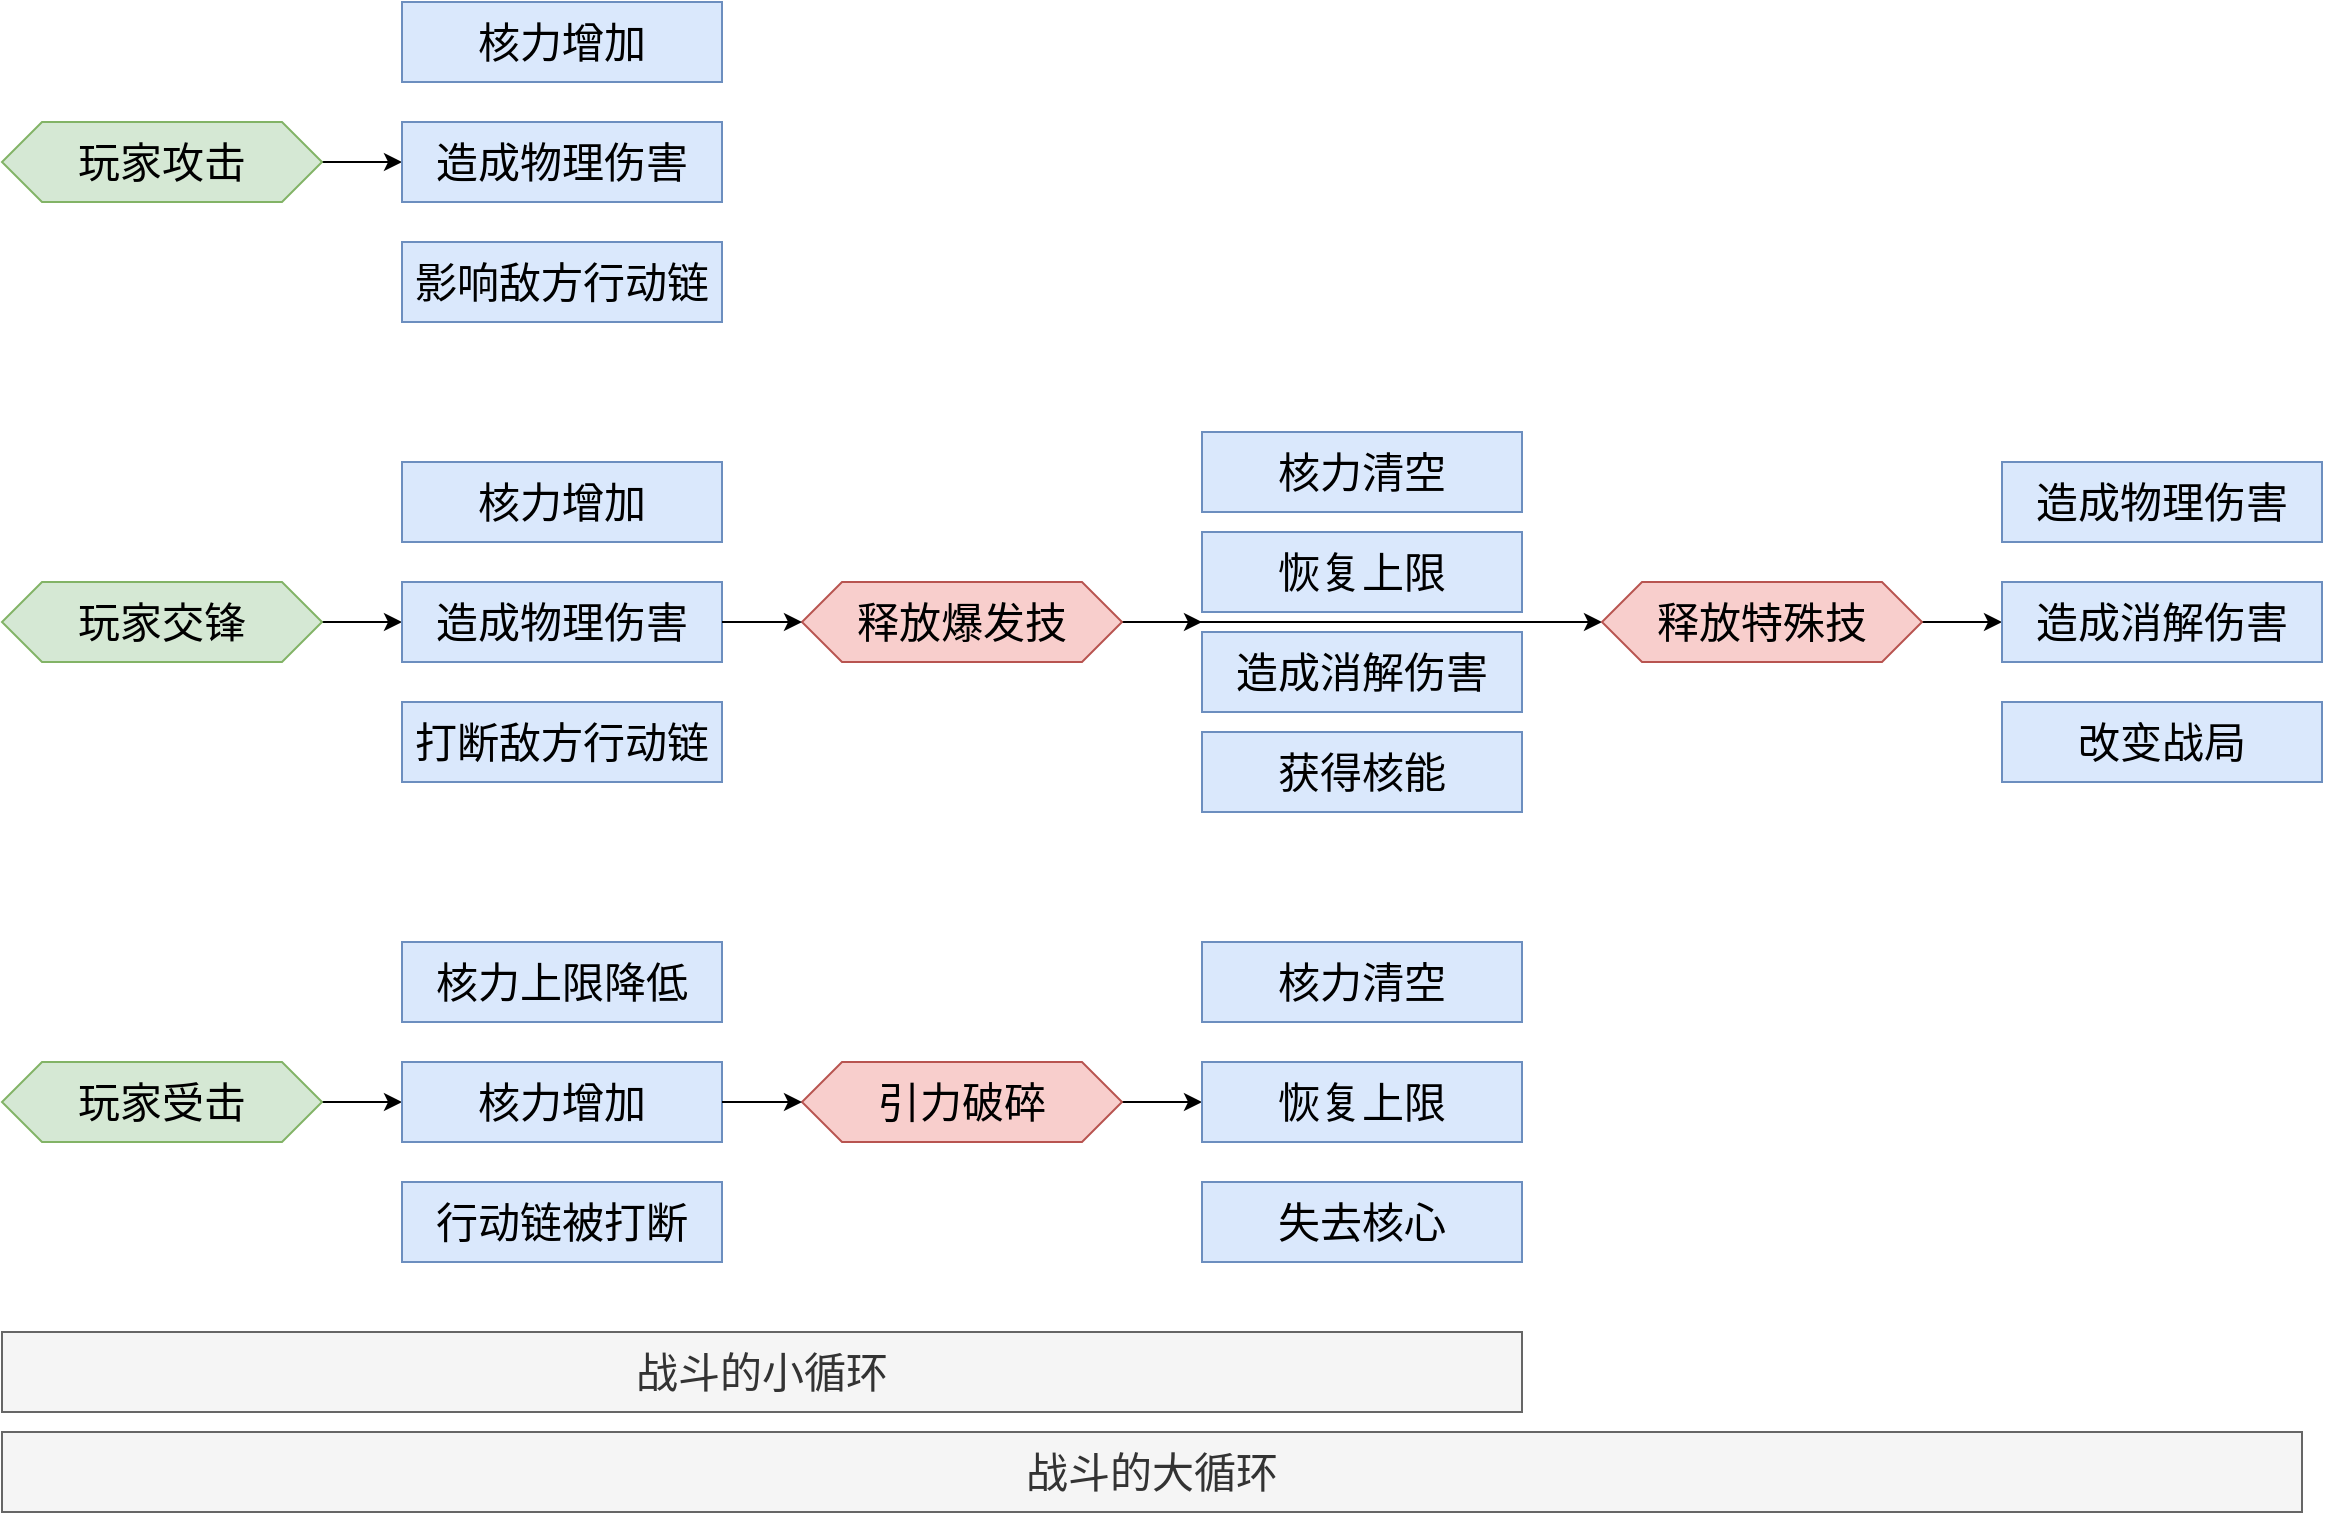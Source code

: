 <mxfile version="14.9.6" type="device"><diagram id="cPQ5g4dsohoFbD3SdZLL" name="第 1 页"><mxGraphModel dx="1554" dy="1200" grid="1" gridSize="10" guides="1" tooltips="1" connect="1" arrows="1" fold="1" page="1" pageScale="1" pageWidth="3000" pageHeight="3000" math="0" shadow="0"><root><mxCell id="0"/><mxCell id="1" parent="0"/><mxCell id="1eK3-cM-T3Ii0mB8CNVH-55" style="edgeStyle=orthogonalEdgeStyle;rounded=0;orthogonalLoop=1;jettySize=auto;html=1;entryX=0;entryY=0.5;entryDx=0;entryDy=0;" edge="1" parent="1" source="1eK3-cM-T3Ii0mB8CNVH-3" target="1eK3-cM-T3Ii0mB8CNVH-15"><mxGeometry relative="1" as="geometry"/></mxCell><mxCell id="1eK3-cM-T3Ii0mB8CNVH-3" value="玩家受击" style="shape=hexagon;perimeter=hexagonPerimeter2;whiteSpace=wrap;html=1;fixedSize=1;rounded=0;fontSize=21;strokeColor=#82b366;fillColor=#d5e8d4;" vertex="1" parent="1"><mxGeometry x="140" y="735" width="160" height="40" as="geometry"/></mxCell><mxCell id="1eK3-cM-T3Ii0mB8CNVH-52" style="edgeStyle=orthogonalEdgeStyle;rounded=0;orthogonalLoop=1;jettySize=auto;html=1;entryX=0;entryY=0.5;entryDx=0;entryDy=0;" edge="1" parent="1" source="1eK3-cM-T3Ii0mB8CNVH-4" target="1eK3-cM-T3Ii0mB8CNVH-9"><mxGeometry relative="1" as="geometry"/></mxCell><mxCell id="1eK3-cM-T3Ii0mB8CNVH-4" value="玩家交锋" style="shape=hexagon;perimeter=hexagonPerimeter2;whiteSpace=wrap;html=1;fixedSize=1;rounded=0;fontSize=21;strokeColor=#82b366;fillColor=#d5e8d4;" vertex="1" parent="1"><mxGeometry x="140" y="495" width="160" height="40" as="geometry"/></mxCell><mxCell id="1eK3-cM-T3Ii0mB8CNVH-54" style="edgeStyle=orthogonalEdgeStyle;rounded=0;orthogonalLoop=1;jettySize=auto;html=1;exitX=1;exitY=0.5;exitDx=0;exitDy=0;" edge="1" parent="1" source="1eK3-cM-T3Ii0mB8CNVH-6"><mxGeometry relative="1" as="geometry"><mxPoint x="740" y="515" as="targetPoint"/></mxGeometry></mxCell><mxCell id="1eK3-cM-T3Ii0mB8CNVH-81" style="edgeStyle=orthogonalEdgeStyle;rounded=0;orthogonalLoop=1;jettySize=auto;html=1;exitX=1;exitY=0.5;exitDx=0;exitDy=0;entryX=0;entryY=0.5;entryDx=0;entryDy=0;" edge="1" parent="1" source="1eK3-cM-T3Ii0mB8CNVH-6" target="1eK3-cM-T3Ii0mB8CNVH-76"><mxGeometry relative="1" as="geometry"/></mxCell><mxCell id="1eK3-cM-T3Ii0mB8CNVH-6" value="释放爆发技" style="shape=hexagon;perimeter=hexagonPerimeter2;whiteSpace=wrap;html=1;fixedSize=1;rounded=0;fontSize=21;strokeColor=#b85450;fillColor=#f8cecc;" vertex="1" parent="1"><mxGeometry x="540" y="495" width="160" height="40" as="geometry"/></mxCell><mxCell id="1eK3-cM-T3Ii0mB8CNVH-14" value="" style="group" vertex="1" connectable="0" parent="1"><mxGeometry x="740" y="420" width="160" height="190" as="geometry"/></mxCell><mxCell id="1eK3-cM-T3Ii0mB8CNVH-10" value="核力清空" style="rounded=0;whiteSpace=wrap;html=1;fillColor=#dae8fc;strokeColor=#6c8ebf;fontSize=21;" vertex="1" parent="1eK3-cM-T3Ii0mB8CNVH-14"><mxGeometry width="160" height="40" as="geometry"/></mxCell><mxCell id="1eK3-cM-T3Ii0mB8CNVH-11" value="恢复上限" style="rounded=0;whiteSpace=wrap;html=1;fillColor=#dae8fc;strokeColor=#6c8ebf;fontSize=21;" vertex="1" parent="1eK3-cM-T3Ii0mB8CNVH-14"><mxGeometry y="50" width="160" height="40" as="geometry"/></mxCell><mxCell id="1eK3-cM-T3Ii0mB8CNVH-12" value="造成消解伤害" style="rounded=0;whiteSpace=wrap;html=1;fillColor=#dae8fc;strokeColor=#6c8ebf;fontSize=21;" vertex="1" parent="1eK3-cM-T3Ii0mB8CNVH-14"><mxGeometry y="100" width="160" height="40" as="geometry"/></mxCell><mxCell id="1eK3-cM-T3Ii0mB8CNVH-13" value="获得核能" style="rounded=0;whiteSpace=wrap;html=1;fillColor=#dae8fc;strokeColor=#6c8ebf;fontSize=21;" vertex="1" parent="1eK3-cM-T3Ii0mB8CNVH-14"><mxGeometry y="150" width="160" height="40" as="geometry"/></mxCell><mxCell id="1eK3-cM-T3Ii0mB8CNVH-57" style="edgeStyle=orthogonalEdgeStyle;rounded=0;orthogonalLoop=1;jettySize=auto;html=1;entryX=0;entryY=0.5;entryDx=0;entryDy=0;" edge="1" parent="1" source="1eK3-cM-T3Ii0mB8CNVH-18" target="1eK3-cM-T3Ii0mB8CNVH-21"><mxGeometry relative="1" as="geometry"/></mxCell><mxCell id="1eK3-cM-T3Ii0mB8CNVH-18" value="引力破碎" style="shape=hexagon;perimeter=hexagonPerimeter2;whiteSpace=wrap;html=1;fixedSize=1;rounded=0;fontSize=21;strokeColor=#b85450;fillColor=#f8cecc;" vertex="1" parent="1"><mxGeometry x="540" y="735" width="160" height="40" as="geometry"/></mxCell><mxCell id="1eK3-cM-T3Ii0mB8CNVH-49" value="" style="group" vertex="1" connectable="0" parent="1"><mxGeometry x="340" y="675" width="160" height="160" as="geometry"/></mxCell><mxCell id="1eK3-cM-T3Ii0mB8CNVH-2" value="核力上限降低" style="rounded=0;whiteSpace=wrap;html=1;fillColor=#dae8fc;strokeColor=#6c8ebf;fontSize=21;" vertex="1" parent="1eK3-cM-T3Ii0mB8CNVH-49"><mxGeometry width="160" height="40" as="geometry"/></mxCell><mxCell id="1eK3-cM-T3Ii0mB8CNVH-15" value="核力增加" style="rounded=0;whiteSpace=wrap;html=1;fillColor=#dae8fc;strokeColor=#6c8ebf;fontSize=21;" vertex="1" parent="1eK3-cM-T3Ii0mB8CNVH-49"><mxGeometry y="60" width="160" height="40" as="geometry"/></mxCell><mxCell id="1eK3-cM-T3Ii0mB8CNVH-16" value="行动链被打断" style="rounded=0;whiteSpace=wrap;html=1;fillColor=#dae8fc;strokeColor=#6c8ebf;fontSize=21;" vertex="1" parent="1eK3-cM-T3Ii0mB8CNVH-49"><mxGeometry y="120" width="160" height="40" as="geometry"/></mxCell><mxCell id="1eK3-cM-T3Ii0mB8CNVH-50" value="" style="group" vertex="1" connectable="0" parent="1"><mxGeometry x="340" y="435" width="160" height="160" as="geometry"/></mxCell><mxCell id="1eK3-cM-T3Ii0mB8CNVH-1" value="核力增加" style="rounded=0;whiteSpace=wrap;html=1;fillColor=#dae8fc;strokeColor=#6c8ebf;fontSize=21;" vertex="1" parent="1eK3-cM-T3Ii0mB8CNVH-50"><mxGeometry width="160" height="40" as="geometry"/></mxCell><mxCell id="1eK3-cM-T3Ii0mB8CNVH-8" value="打断敌方行动链" style="rounded=0;whiteSpace=wrap;html=1;fillColor=#dae8fc;strokeColor=#6c8ebf;fontSize=21;" vertex="1" parent="1eK3-cM-T3Ii0mB8CNVH-50"><mxGeometry y="120" width="160" height="40" as="geometry"/></mxCell><mxCell id="1eK3-cM-T3Ii0mB8CNVH-9" value="造成物理伤害" style="rounded=0;whiteSpace=wrap;html=1;fillColor=#dae8fc;strokeColor=#6c8ebf;fontSize=21;" vertex="1" parent="1eK3-cM-T3Ii0mB8CNVH-50"><mxGeometry y="60" width="160" height="40" as="geometry"/></mxCell><mxCell id="1eK3-cM-T3Ii0mB8CNVH-51" value="" style="group" vertex="1" connectable="0" parent="1"><mxGeometry x="740" y="675" width="160" height="160" as="geometry"/></mxCell><mxCell id="1eK3-cM-T3Ii0mB8CNVH-20" value="核力清空" style="rounded=0;whiteSpace=wrap;html=1;fillColor=#dae8fc;strokeColor=#6c8ebf;fontSize=21;" vertex="1" parent="1eK3-cM-T3Ii0mB8CNVH-51"><mxGeometry width="160" height="40" as="geometry"/></mxCell><mxCell id="1eK3-cM-T3Ii0mB8CNVH-21" value="恢复上限" style="rounded=0;whiteSpace=wrap;html=1;fillColor=#dae8fc;strokeColor=#6c8ebf;fontSize=21;" vertex="1" parent="1eK3-cM-T3Ii0mB8CNVH-51"><mxGeometry y="60" width="160" height="40" as="geometry"/></mxCell><mxCell id="1eK3-cM-T3Ii0mB8CNVH-22" value="失去核心" style="rounded=0;whiteSpace=wrap;html=1;fillColor=#dae8fc;strokeColor=#6c8ebf;fontSize=21;" vertex="1" parent="1eK3-cM-T3Ii0mB8CNVH-51"><mxGeometry y="120" width="160" height="40" as="geometry"/></mxCell><mxCell id="1eK3-cM-T3Ii0mB8CNVH-53" style="edgeStyle=orthogonalEdgeStyle;rounded=0;orthogonalLoop=1;jettySize=auto;html=1;entryX=0;entryY=0.5;entryDx=0;entryDy=0;" edge="1" parent="1" source="1eK3-cM-T3Ii0mB8CNVH-9" target="1eK3-cM-T3Ii0mB8CNVH-6"><mxGeometry relative="1" as="geometry"/></mxCell><mxCell id="1eK3-cM-T3Ii0mB8CNVH-56" style="edgeStyle=orthogonalEdgeStyle;rounded=0;orthogonalLoop=1;jettySize=auto;html=1;entryX=0;entryY=0.5;entryDx=0;entryDy=0;" edge="1" parent="1" source="1eK3-cM-T3Ii0mB8CNVH-15" target="1eK3-cM-T3Ii0mB8CNVH-18"><mxGeometry relative="1" as="geometry"/></mxCell><mxCell id="1eK3-cM-T3Ii0mB8CNVH-58" style="edgeStyle=orthogonalEdgeStyle;rounded=0;orthogonalLoop=1;jettySize=auto;html=1;entryX=0;entryY=0.5;entryDx=0;entryDy=0;" edge="1" parent="1" source="1eK3-cM-T3Ii0mB8CNVH-59" target="1eK3-cM-T3Ii0mB8CNVH-70"><mxGeometry relative="1" as="geometry"/></mxCell><mxCell id="1eK3-cM-T3Ii0mB8CNVH-59" value="玩家攻击" style="shape=hexagon;perimeter=hexagonPerimeter2;whiteSpace=wrap;html=1;fixedSize=1;rounded=0;fontSize=21;strokeColor=#82b366;fillColor=#d5e8d4;" vertex="1" parent="1"><mxGeometry x="140" y="265" width="160" height="40" as="geometry"/></mxCell><mxCell id="1eK3-cM-T3Ii0mB8CNVH-67" value="" style="group" vertex="1" connectable="0" parent="1"><mxGeometry x="340" y="205" width="160" height="160" as="geometry"/></mxCell><mxCell id="1eK3-cM-T3Ii0mB8CNVH-68" value="核力增加" style="rounded=0;whiteSpace=wrap;html=1;fillColor=#dae8fc;strokeColor=#6c8ebf;fontSize=21;" vertex="1" parent="1eK3-cM-T3Ii0mB8CNVH-67"><mxGeometry width="160" height="40" as="geometry"/></mxCell><mxCell id="1eK3-cM-T3Ii0mB8CNVH-69" value="影响敌方行动链" style="rounded=0;whiteSpace=wrap;html=1;fillColor=#dae8fc;strokeColor=#6c8ebf;fontSize=21;" vertex="1" parent="1eK3-cM-T3Ii0mB8CNVH-67"><mxGeometry y="120" width="160" height="40" as="geometry"/></mxCell><mxCell id="1eK3-cM-T3Ii0mB8CNVH-70" value="造成物理伤害" style="rounded=0;whiteSpace=wrap;html=1;fillColor=#dae8fc;strokeColor=#6c8ebf;fontSize=21;" vertex="1" parent="1eK3-cM-T3Ii0mB8CNVH-67"><mxGeometry y="60" width="160" height="40" as="geometry"/></mxCell><mxCell id="1eK3-cM-T3Ii0mB8CNVH-73" value="战斗的小循环" style="rounded=0;whiteSpace=wrap;html=1;fillColor=#f5f5f5;strokeColor=#666666;fontSize=21;fontColor=#333333;" vertex="1" parent="1"><mxGeometry x="140" y="870" width="760" height="40" as="geometry"/></mxCell><mxCell id="1eK3-cM-T3Ii0mB8CNVH-74" value="战斗的大循环" style="rounded=0;whiteSpace=wrap;html=1;fillColor=#f5f5f5;strokeColor=#666666;fontSize=21;fontColor=#333333;" vertex="1" parent="1"><mxGeometry x="140" y="920" width="1150" height="40" as="geometry"/></mxCell><mxCell id="1eK3-cM-T3Ii0mB8CNVH-83" style="edgeStyle=orthogonalEdgeStyle;rounded=0;orthogonalLoop=1;jettySize=auto;html=1;exitX=1;exitY=0.5;exitDx=0;exitDy=0;entryX=0;entryY=0.5;entryDx=0;entryDy=0;" edge="1" parent="1" source="1eK3-cM-T3Ii0mB8CNVH-76" target="1eK3-cM-T3Ii0mB8CNVH-80"><mxGeometry relative="1" as="geometry"/></mxCell><mxCell id="1eK3-cM-T3Ii0mB8CNVH-76" value="释放特殊技" style="shape=hexagon;perimeter=hexagonPerimeter2;whiteSpace=wrap;html=1;fixedSize=1;rounded=0;fontSize=21;strokeColor=#b85450;fillColor=#f8cecc;" vertex="1" parent="1"><mxGeometry x="940" y="495" width="160" height="40" as="geometry"/></mxCell><mxCell id="1eK3-cM-T3Ii0mB8CNVH-77" value="" style="group" vertex="1" connectable="0" parent="1"><mxGeometry x="1140" y="435" width="160" height="160" as="geometry"/></mxCell><mxCell id="1eK3-cM-T3Ii0mB8CNVH-78" value="造成物理伤害" style="rounded=0;whiteSpace=wrap;html=1;fillColor=#dae8fc;strokeColor=#6c8ebf;fontSize=21;" vertex="1" parent="1eK3-cM-T3Ii0mB8CNVH-77"><mxGeometry width="160" height="40" as="geometry"/></mxCell><mxCell id="1eK3-cM-T3Ii0mB8CNVH-79" value="改变战局" style="rounded=0;whiteSpace=wrap;html=1;fillColor=#dae8fc;strokeColor=#6c8ebf;fontSize=21;" vertex="1" parent="1eK3-cM-T3Ii0mB8CNVH-77"><mxGeometry y="120" width="160" height="40" as="geometry"/></mxCell><mxCell id="1eK3-cM-T3Ii0mB8CNVH-80" value="造成消解伤害" style="rounded=0;whiteSpace=wrap;html=1;fillColor=#dae8fc;strokeColor=#6c8ebf;fontSize=21;" vertex="1" parent="1eK3-cM-T3Ii0mB8CNVH-77"><mxGeometry y="60" width="160" height="40" as="geometry"/></mxCell></root></mxGraphModel></diagram></mxfile>